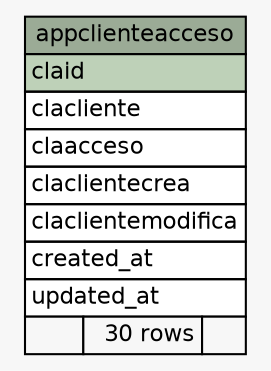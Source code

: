 // dot 2.38.0 on Mac OS X 10.11.1
// SchemaSpy rev 590
digraph "appclienteacceso" {
  graph [
    rankdir="RL"
    bgcolor="#f7f7f7"
    nodesep="0.18"
    ranksep="0.46"
    fontname="Helvetica"
    fontsize="11"
  ];
  node [
    fontname="Helvetica"
    fontsize="11"
    shape="plaintext"
  ];
  edge [
    arrowsize="0.8"
  ];
  "appclienteacceso" [
    label=<
    <TABLE BORDER="0" CELLBORDER="1" CELLSPACING="0" BGCOLOR="#ffffff">
      <TR><TD COLSPAN="3" BGCOLOR="#9bab96" ALIGN="CENTER">appclienteacceso</TD></TR>
      <TR><TD PORT="claid" COLSPAN="3" BGCOLOR="#bed1b8" ALIGN="LEFT">claid</TD></TR>
      <TR><TD PORT="clacliente" COLSPAN="3" ALIGN="LEFT">clacliente</TD></TR>
      <TR><TD PORT="claacceso" COLSPAN="3" ALIGN="LEFT">claacceso</TD></TR>
      <TR><TD PORT="claclientecrea" COLSPAN="3" ALIGN="LEFT">claclientecrea</TD></TR>
      <TR><TD PORT="claclientemodifica" COLSPAN="3" ALIGN="LEFT">claclientemodifica</TD></TR>
      <TR><TD PORT="created_at" COLSPAN="3" ALIGN="LEFT">created_at</TD></TR>
      <TR><TD PORT="updated_at" COLSPAN="3" ALIGN="LEFT">updated_at</TD></TR>
      <TR><TD ALIGN="LEFT" BGCOLOR="#f7f7f7">  </TD><TD ALIGN="RIGHT" BGCOLOR="#f7f7f7">30 rows</TD><TD ALIGN="RIGHT" BGCOLOR="#f7f7f7">  </TD></TR>
    </TABLE>>
    URL="tables/appclienteacceso.html"
    tooltip="appclienteacceso"
  ];
}
